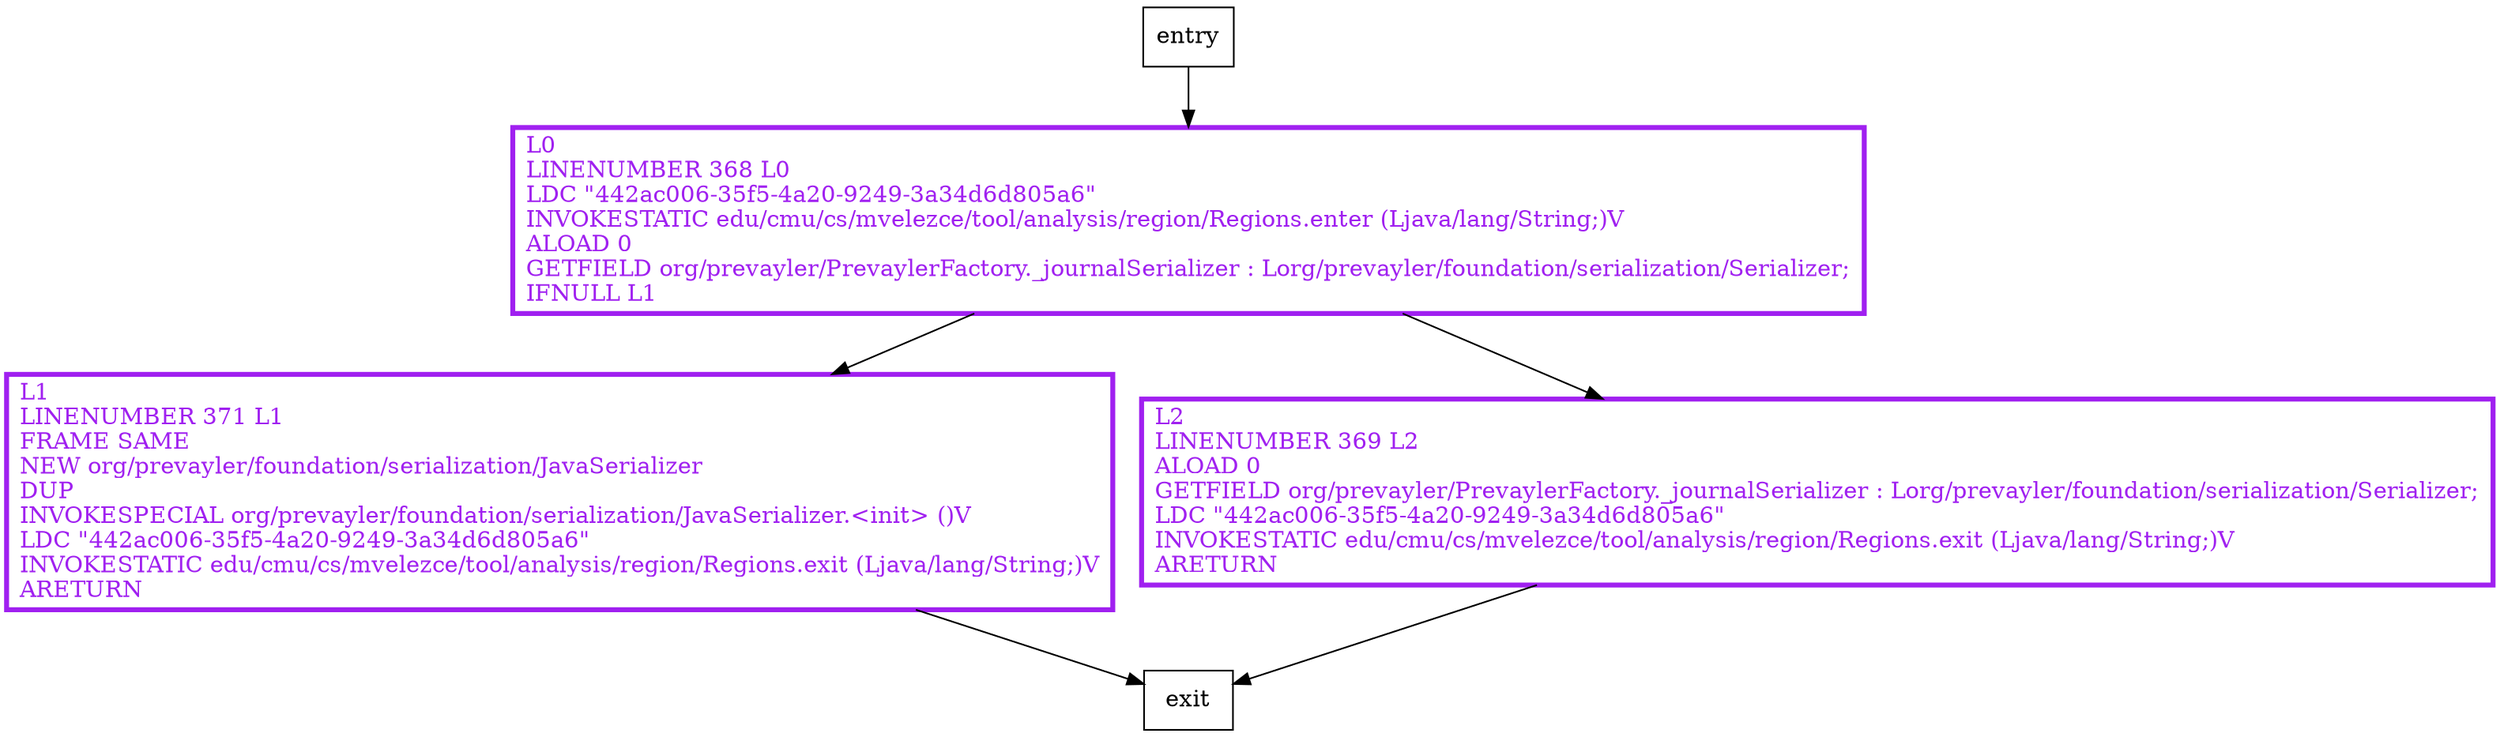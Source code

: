 digraph journalSerializer {
node [shape=record];
154911166 [label="L0\lLINENUMBER 368 L0\lLDC \"442ac006-35f5-4a20-9249-3a34d6d805a6\"\lINVOKESTATIC edu/cmu/cs/mvelezce/tool/analysis/region/Regions.enter (Ljava/lang/String;)V\lALOAD 0\lGETFIELD org/prevayler/PrevaylerFactory._journalSerializer : Lorg/prevayler/foundation/serialization/Serializer;\lIFNULL L1\l"];
1150936132 [label="L1\lLINENUMBER 371 L1\lFRAME SAME\lNEW org/prevayler/foundation/serialization/JavaSerializer\lDUP\lINVOKESPECIAL org/prevayler/foundation/serialization/JavaSerializer.\<init\> ()V\lLDC \"442ac006-35f5-4a20-9249-3a34d6d805a6\"\lINVOKESTATIC edu/cmu/cs/mvelezce/tool/analysis/region/Regions.exit (Ljava/lang/String;)V\lARETURN\l"];
560041778 [label="L2\lLINENUMBER 369 L2\lALOAD 0\lGETFIELD org/prevayler/PrevaylerFactory._journalSerializer : Lorg/prevayler/foundation/serialization/Serializer;\lLDC \"442ac006-35f5-4a20-9249-3a34d6d805a6\"\lINVOKESTATIC edu/cmu/cs/mvelezce/tool/analysis/region/Regions.exit (Ljava/lang/String;)V\lARETURN\l"];
entry;
exit;
entry -> 154911166;
154911166 -> 1150936132;
154911166 -> 560041778;
1150936132 -> exit;
560041778 -> exit;
154911166[fontcolor="purple", penwidth=3, color="purple"];
1150936132[fontcolor="purple", penwidth=3, color="purple"];
560041778[fontcolor="purple", penwidth=3, color="purple"];
}
